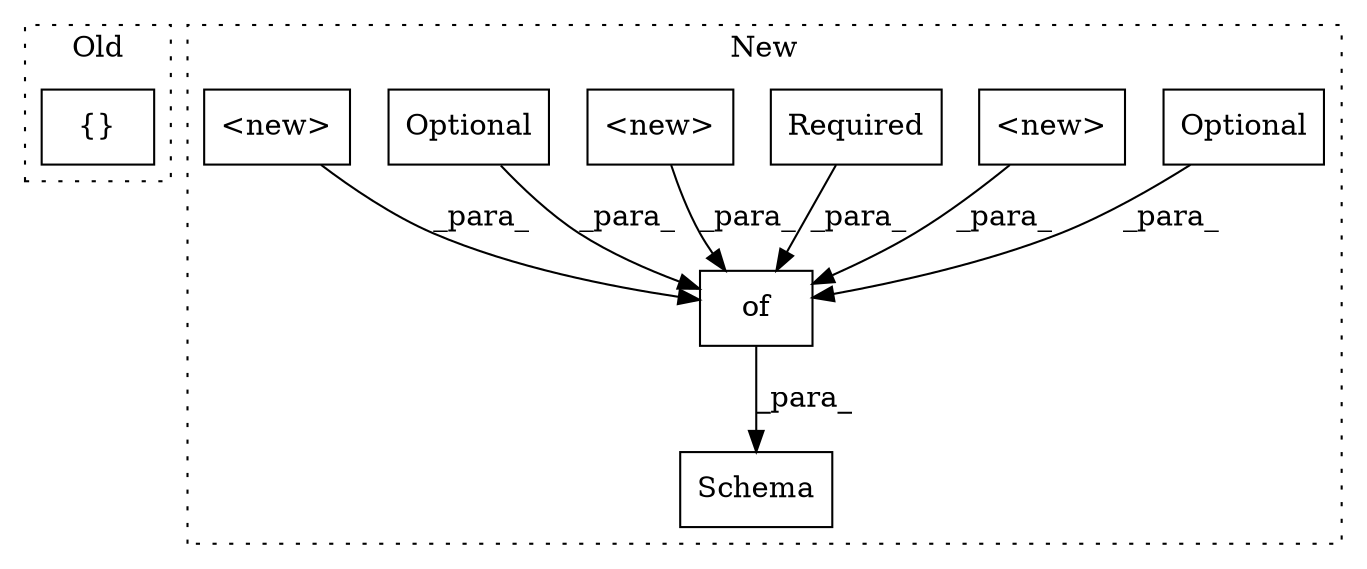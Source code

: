 digraph G {
subgraph cluster0 {
1 [label="{}" a="4" s="2114,2142" l="1,1" shape="box"];
label = "Old";
style="dotted";
}
subgraph cluster1 {
2 [label="Optional" a="32" s="2419,2457" l="9,1" shape="box"];
3 [label="of" a="32" s="2192,2612" l="3,1" shape="box"];
4 [label="<new>" a="14" s="2558" l="54" shape="box"];
5 [label="Required" a="32" s="2206,2224" l="9,1" shape="box"];
6 [label="<new>" a="14" s="2459" l="52" shape="box"];
7 [label="Optional" a="32" s="2523,2556" l="9,1" shape="box"];
8 [label="<new>" a="14" s="2226" l="52" shape="box"];
9 [label="Schema" a="32" s="2181,2613" l="7,1" shape="box"];
label = "New";
style="dotted";
}
2 -> 3 [label="_para_"];
3 -> 9 [label="_para_"];
4 -> 3 [label="_para_"];
5 -> 3 [label="_para_"];
6 -> 3 [label="_para_"];
7 -> 3 [label="_para_"];
8 -> 3 [label="_para_"];
}